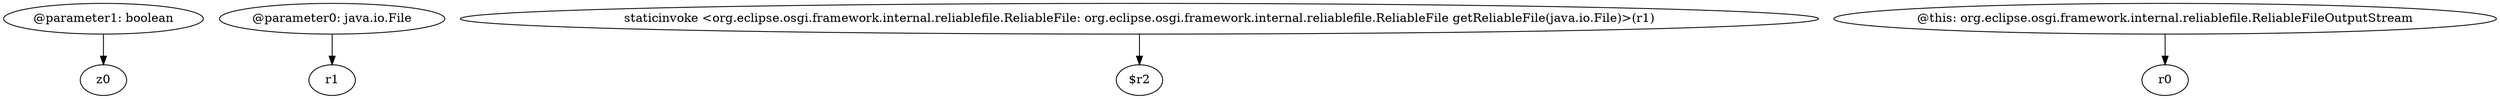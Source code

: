 digraph g {
0[label="@parameter1: boolean"]
1[label="z0"]
0->1[label=""]
2[label="@parameter0: java.io.File"]
3[label="r1"]
2->3[label=""]
4[label="staticinvoke <org.eclipse.osgi.framework.internal.reliablefile.ReliableFile: org.eclipse.osgi.framework.internal.reliablefile.ReliableFile getReliableFile(java.io.File)>(r1)"]
5[label="$r2"]
4->5[label=""]
6[label="@this: org.eclipse.osgi.framework.internal.reliablefile.ReliableFileOutputStream"]
7[label="r0"]
6->7[label=""]
}